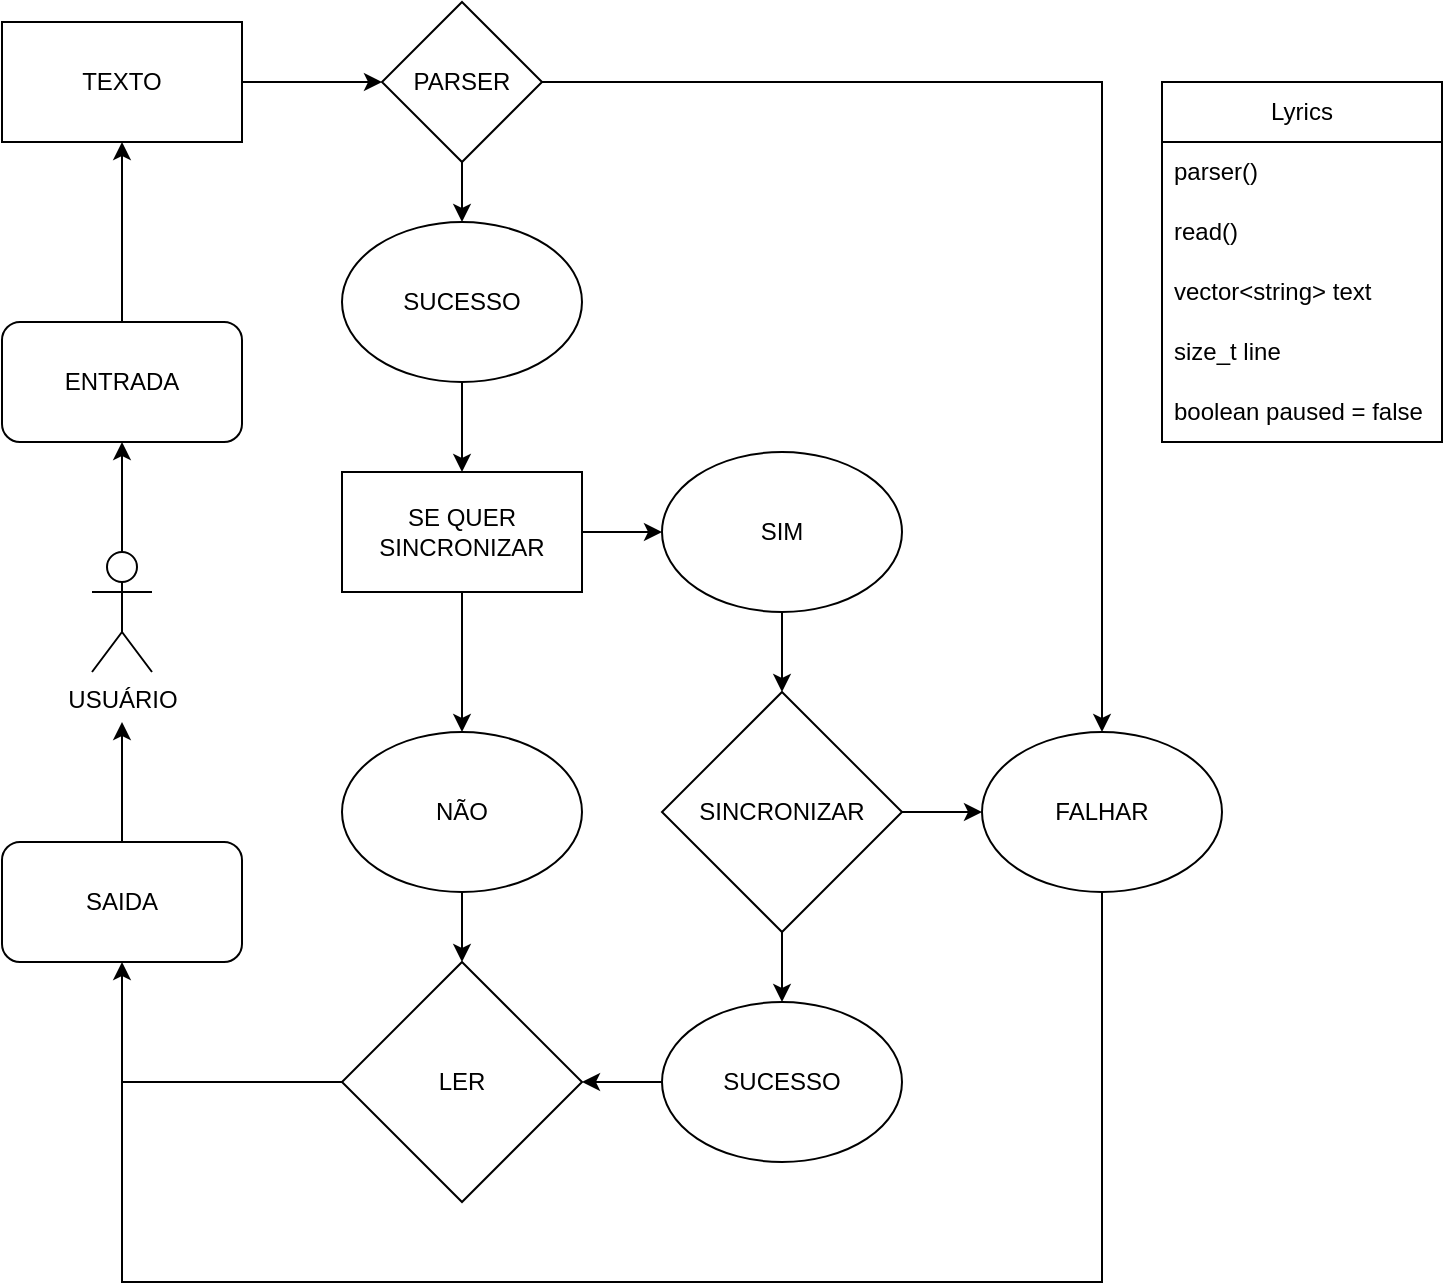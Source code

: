 <mxfile version="21.3.2" type="device">
  <diagram name="Página-1" id="bt1l83rn08jQCXgZRyvb">
    <mxGraphModel dx="688" dy="925" grid="1" gridSize="10" guides="1" tooltips="1" connect="1" arrows="1" fold="1" page="1" pageScale="1" pageWidth="827" pageHeight="1169" math="0" shadow="0">
      <root>
        <mxCell id="0" />
        <mxCell id="1" parent="0" />
        <mxCell id="yTgO9rzYuiP77dP0o1Bp-1" value="TEXTO" style="rounded=0;whiteSpace=wrap;html=1;" parent="1" vertex="1">
          <mxGeometry x="40" y="260" width="120" height="60" as="geometry" />
        </mxCell>
        <mxCell id="yTgO9rzYuiP77dP0o1Bp-2" value="" style="endArrow=classic;html=1;rounded=0;exitX=1;exitY=0.5;exitDx=0;exitDy=0;" parent="1" source="yTgO9rzYuiP77dP0o1Bp-1" target="yTgO9rzYuiP77dP0o1Bp-3" edge="1">
          <mxGeometry width="50" height="50" relative="1" as="geometry">
            <mxPoint x="280" y="430" as="sourcePoint" />
            <mxPoint x="250" y="290" as="targetPoint" />
          </mxGeometry>
        </mxCell>
        <mxCell id="yTgO9rzYuiP77dP0o1Bp-3" value="PARSER" style="rhombus;whiteSpace=wrap;html=1;" parent="1" vertex="1">
          <mxGeometry x="230" y="250" width="80" height="80" as="geometry" />
        </mxCell>
        <mxCell id="yTgO9rzYuiP77dP0o1Bp-20" value="SE QUER SINCRONIZAR" style="rounded=0;whiteSpace=wrap;html=1;" parent="1" vertex="1">
          <mxGeometry x="210" y="485" width="120" height="60" as="geometry" />
        </mxCell>
        <mxCell id="yTgO9rzYuiP77dP0o1Bp-21" value="SIM" style="ellipse;whiteSpace=wrap;html=1;" parent="1" vertex="1">
          <mxGeometry x="370" y="475" width="120" height="80" as="geometry" />
        </mxCell>
        <mxCell id="yTgO9rzYuiP77dP0o1Bp-22" value="" style="endArrow=classic;html=1;rounded=0;exitX=0.5;exitY=1;exitDx=0;exitDy=0;entryX=0.5;entryY=0;entryDx=0;entryDy=0;" parent="1" source="yTgO9rzYuiP77dP0o1Bp-3" target="yTgO9rzYuiP77dP0o1Bp-73" edge="1">
          <mxGeometry width="50" height="50" relative="1" as="geometry">
            <mxPoint x="330" y="470" as="sourcePoint" />
            <mxPoint x="370" y="480" as="targetPoint" />
          </mxGeometry>
        </mxCell>
        <mxCell id="yTgO9rzYuiP77dP0o1Bp-23" value="" style="endArrow=classic;html=1;rounded=0;exitX=0.5;exitY=1;exitDx=0;exitDy=0;entryX=0.5;entryY=0;entryDx=0;entryDy=0;" parent="1" source="yTgO9rzYuiP77dP0o1Bp-21" target="yTgO9rzYuiP77dP0o1Bp-28" edge="1">
          <mxGeometry width="50" height="50" relative="1" as="geometry">
            <mxPoint x="110" y="610" as="sourcePoint" />
            <mxPoint x="430" y="560" as="targetPoint" />
          </mxGeometry>
        </mxCell>
        <mxCell id="yTgO9rzYuiP77dP0o1Bp-28" value="&lt;div&gt;SINCRONIZAR&lt;/div&gt;" style="rhombus;whiteSpace=wrap;html=1;" parent="1" vertex="1">
          <mxGeometry x="370" y="595" width="120" height="120" as="geometry" />
        </mxCell>
        <mxCell id="yTgO9rzYuiP77dP0o1Bp-35" value="USUÁRIO" style="shape=umlActor;verticalLabelPosition=bottom;verticalAlign=top;html=1;outlineConnect=0;" parent="1" vertex="1">
          <mxGeometry x="85" y="525" width="30" height="60" as="geometry" />
        </mxCell>
        <mxCell id="yTgO9rzYuiP77dP0o1Bp-39" value="" style="endArrow=classic;html=1;rounded=0;exitX=0.5;exitY=0;exitDx=0;exitDy=0;exitPerimeter=0;" parent="1" source="yTgO9rzYuiP77dP0o1Bp-35" edge="1">
          <mxGeometry width="50" height="50" relative="1" as="geometry">
            <mxPoint x="70" y="360" as="sourcePoint" />
            <mxPoint x="100" y="470" as="targetPoint" />
          </mxGeometry>
        </mxCell>
        <mxCell id="yTgO9rzYuiP77dP0o1Bp-40" value="NÃO" style="ellipse;whiteSpace=wrap;html=1;" parent="1" vertex="1">
          <mxGeometry x="210" y="615" width="120" height="80" as="geometry" />
        </mxCell>
        <mxCell id="yTgO9rzYuiP77dP0o1Bp-43" value="" style="endArrow=classic;html=1;rounded=0;exitX=0.5;exitY=1;exitDx=0;exitDy=0;entryX=0.5;entryY=0;entryDx=0;entryDy=0;" parent="1" source="yTgO9rzYuiP77dP0o1Bp-20" target="yTgO9rzYuiP77dP0o1Bp-40" edge="1">
          <mxGeometry width="50" height="50" relative="1" as="geometry">
            <mxPoint x="140" y="730" as="sourcePoint" />
            <mxPoint x="190" y="680" as="targetPoint" />
          </mxGeometry>
        </mxCell>
        <mxCell id="yTgO9rzYuiP77dP0o1Bp-45" value="" style="endArrow=classic;html=1;rounded=0;exitX=0.5;exitY=1;exitDx=0;exitDy=0;" parent="1" source="yTgO9rzYuiP77dP0o1Bp-40" edge="1">
          <mxGeometry width="50" height="50" relative="1" as="geometry">
            <mxPoint x="140" y="760" as="sourcePoint" />
            <mxPoint x="270" y="730" as="targetPoint" />
          </mxGeometry>
        </mxCell>
        <mxCell id="yTgO9rzYuiP77dP0o1Bp-46" value="LER" style="rhombus;whiteSpace=wrap;html=1;" parent="1" vertex="1">
          <mxGeometry x="210" y="730" width="120" height="120" as="geometry" />
        </mxCell>
        <mxCell id="yTgO9rzYuiP77dP0o1Bp-47" value="" style="endArrow=classic;html=1;rounded=0;exitX=0.5;exitY=0;exitDx=0;exitDy=0;" parent="1" source="yTgO9rzYuiP77dP0o1Bp-29" edge="1">
          <mxGeometry width="50" height="50" relative="1" as="geometry">
            <mxPoint x="280" y="760" as="sourcePoint" />
            <mxPoint x="100" y="610" as="targetPoint" />
            <Array as="points" />
          </mxGeometry>
        </mxCell>
        <mxCell id="yTgO9rzYuiP77dP0o1Bp-49" value="FALHAR" style="ellipse;whiteSpace=wrap;html=1;" parent="1" vertex="1">
          <mxGeometry x="530" y="615" width="120" height="80" as="geometry" />
        </mxCell>
        <mxCell id="yTgO9rzYuiP77dP0o1Bp-50" value="" style="endArrow=classic;html=1;rounded=0;entryX=0;entryY=0.5;entryDx=0;entryDy=0;exitX=1;exitY=0.5;exitDx=0;exitDy=0;" parent="1" source="yTgO9rzYuiP77dP0o1Bp-28" edge="1">
          <mxGeometry width="50" height="50" relative="1" as="geometry">
            <mxPoint x="160" y="490" as="sourcePoint" />
            <mxPoint x="530" y="655" as="targetPoint" />
          </mxGeometry>
        </mxCell>
        <mxCell id="yTgO9rzYuiP77dP0o1Bp-60" value="SUCESSO" style="ellipse;whiteSpace=wrap;html=1;" parent="1" vertex="1">
          <mxGeometry x="370" y="750" width="120" height="80" as="geometry" />
        </mxCell>
        <mxCell id="yTgO9rzYuiP77dP0o1Bp-61" value="" style="endArrow=classic;html=1;rounded=0;entryX=0.5;entryY=0;entryDx=0;entryDy=0;exitX=0.5;exitY=1;exitDx=0;exitDy=0;" parent="1" source="yTgO9rzYuiP77dP0o1Bp-28" target="yTgO9rzYuiP77dP0o1Bp-60" edge="1">
          <mxGeometry width="50" height="50" relative="1" as="geometry">
            <mxPoint x="160" y="750" as="sourcePoint" />
            <mxPoint x="210" y="700" as="targetPoint" />
          </mxGeometry>
        </mxCell>
        <mxCell id="yTgO9rzYuiP77dP0o1Bp-62" value="" style="endArrow=classic;html=1;rounded=0;exitX=0;exitY=0.5;exitDx=0;exitDy=0;entryX=1;entryY=0.5;entryDx=0;entryDy=0;" parent="1" source="yTgO9rzYuiP77dP0o1Bp-60" target="yTgO9rzYuiP77dP0o1Bp-46" edge="1">
          <mxGeometry width="50" height="50" relative="1" as="geometry">
            <mxPoint x="160" y="750" as="sourcePoint" />
            <mxPoint x="210" y="700" as="targetPoint" />
          </mxGeometry>
        </mxCell>
        <mxCell id="yTgO9rzYuiP77dP0o1Bp-63" value="" style="endArrow=classic;html=1;rounded=0;exitX=0;exitY=0.5;exitDx=0;exitDy=0;entryX=0.5;entryY=1;entryDx=0;entryDy=0;" parent="1" source="yTgO9rzYuiP77dP0o1Bp-46" target="yTgO9rzYuiP77dP0o1Bp-29" edge="1">
          <mxGeometry width="50" height="50" relative="1" as="geometry">
            <mxPoint x="330" y="790" as="sourcePoint" />
            <mxPoint x="100" y="690" as="targetPoint" />
            <Array as="points">
              <mxPoint x="100" y="790" />
            </Array>
          </mxGeometry>
        </mxCell>
        <mxCell id="yTgO9rzYuiP77dP0o1Bp-29" value="SAIDA" style="rounded=1;whiteSpace=wrap;html=1;" parent="1" vertex="1">
          <mxGeometry x="40" y="670" width="120" height="60" as="geometry" />
        </mxCell>
        <mxCell id="yTgO9rzYuiP77dP0o1Bp-67" value="" style="endArrow=none;html=1;rounded=0;exitX=0.5;exitY=1;exitDx=0;exitDy=0;" parent="1" source="yTgO9rzYuiP77dP0o1Bp-49" edge="1">
          <mxGeometry width="50" height="50" relative="1" as="geometry">
            <mxPoint x="710" y="665" as="sourcePoint" />
            <mxPoint x="100" y="790" as="targetPoint" />
            <Array as="points">
              <mxPoint x="590" y="890" />
              <mxPoint x="100" y="890" />
            </Array>
          </mxGeometry>
        </mxCell>
        <mxCell id="yTgO9rzYuiP77dP0o1Bp-69" value="" style="endArrow=classic;html=1;rounded=0;exitX=1;exitY=0.5;exitDx=0;exitDy=0;entryX=0.5;entryY=0;entryDx=0;entryDy=0;" parent="1" source="yTgO9rzYuiP77dP0o1Bp-3" edge="1">
          <mxGeometry width="50" height="50" relative="1" as="geometry">
            <mxPoint x="350" y="560" as="sourcePoint" />
            <mxPoint x="590" y="615" as="targetPoint" />
            <Array as="points">
              <mxPoint x="400" y="290" />
              <mxPoint x="590" y="290" />
            </Array>
          </mxGeometry>
        </mxCell>
        <mxCell id="yTgO9rzYuiP77dP0o1Bp-73" value="SUCESSO" style="ellipse;whiteSpace=wrap;html=1;" parent="1" vertex="1">
          <mxGeometry x="210" y="360" width="120" height="80" as="geometry" />
        </mxCell>
        <mxCell id="yTgO9rzYuiP77dP0o1Bp-74" value="" style="endArrow=classic;html=1;rounded=0;exitX=0.5;exitY=1;exitDx=0;exitDy=0;entryX=0.5;entryY=0;entryDx=0;entryDy=0;" parent="1" source="yTgO9rzYuiP77dP0o1Bp-73" target="yTgO9rzYuiP77dP0o1Bp-20" edge="1">
          <mxGeometry width="50" height="50" relative="1" as="geometry">
            <mxPoint x="350" y="620" as="sourcePoint" />
            <mxPoint x="400" y="570" as="targetPoint" />
          </mxGeometry>
        </mxCell>
        <mxCell id="yTgO9rzYuiP77dP0o1Bp-75" value="" style="endArrow=classic;html=1;rounded=0;exitX=1;exitY=0.5;exitDx=0;exitDy=0;entryX=0;entryY=0.5;entryDx=0;entryDy=0;" parent="1" source="yTgO9rzYuiP77dP0o1Bp-20" target="yTgO9rzYuiP77dP0o1Bp-21" edge="1">
          <mxGeometry width="50" height="50" relative="1" as="geometry">
            <mxPoint x="350" y="620" as="sourcePoint" />
            <mxPoint x="400" y="570" as="targetPoint" />
          </mxGeometry>
        </mxCell>
        <mxCell id="-_blndDKYcvsc6KMFBCQ-1" value="Lyrics" style="swimlane;fontStyle=0;childLayout=stackLayout;horizontal=1;startSize=30;horizontalStack=0;resizeParent=1;resizeParentMax=0;resizeLast=0;collapsible=1;marginBottom=0;whiteSpace=wrap;html=1;" parent="1" vertex="1">
          <mxGeometry x="620" y="290" width="140" height="180" as="geometry" />
        </mxCell>
        <mxCell id="-_blndDKYcvsc6KMFBCQ-3" value="parser()" style="text;strokeColor=none;fillColor=none;align=left;verticalAlign=middle;spacingLeft=4;spacingRight=4;overflow=hidden;points=[[0,0.5],[1,0.5]];portConstraint=eastwest;rotatable=0;whiteSpace=wrap;html=1;" parent="-_blndDKYcvsc6KMFBCQ-1" vertex="1">
          <mxGeometry y="30" width="140" height="30" as="geometry" />
        </mxCell>
        <mxCell id="-_blndDKYcvsc6KMFBCQ-4" value="read()" style="text;strokeColor=none;fillColor=none;align=left;verticalAlign=middle;spacingLeft=4;spacingRight=4;overflow=hidden;points=[[0,0.5],[1,0.5]];portConstraint=eastwest;rotatable=0;whiteSpace=wrap;html=1;" parent="-_blndDKYcvsc6KMFBCQ-1" vertex="1">
          <mxGeometry y="60" width="140" height="30" as="geometry" />
        </mxCell>
        <mxCell id="-_blndDKYcvsc6KMFBCQ-6" value="vector&amp;lt;string&amp;gt; text" style="text;strokeColor=none;fillColor=none;align=left;verticalAlign=middle;spacingLeft=4;spacingRight=4;overflow=hidden;points=[[0,0.5],[1,0.5]];portConstraint=eastwest;rotatable=0;whiteSpace=wrap;html=1;" parent="-_blndDKYcvsc6KMFBCQ-1" vertex="1">
          <mxGeometry y="90" width="140" height="30" as="geometry" />
        </mxCell>
        <mxCell id="-_blndDKYcvsc6KMFBCQ-7" value="size_t line" style="text;strokeColor=none;fillColor=none;align=left;verticalAlign=middle;spacingLeft=4;spacingRight=4;overflow=hidden;points=[[0,0.5],[1,0.5]];portConstraint=eastwest;rotatable=0;whiteSpace=wrap;html=1;" parent="-_blndDKYcvsc6KMFBCQ-1" vertex="1">
          <mxGeometry y="120" width="140" height="30" as="geometry" />
        </mxCell>
        <mxCell id="-_blndDKYcvsc6KMFBCQ-8" value="boolean paused = false" style="text;strokeColor=none;fillColor=none;align=left;verticalAlign=middle;spacingLeft=4;spacingRight=4;overflow=hidden;points=[[0,0.5],[1,0.5]];portConstraint=eastwest;rotatable=0;whiteSpace=wrap;html=1;" parent="-_blndDKYcvsc6KMFBCQ-1" vertex="1">
          <mxGeometry y="150" width="140" height="30" as="geometry" />
        </mxCell>
        <mxCell id="-_blndDKYcvsc6KMFBCQ-9" value="ENTRADA" style="rounded=1;whiteSpace=wrap;html=1;" parent="1" vertex="1">
          <mxGeometry x="40" y="410" width="120" height="60" as="geometry" />
        </mxCell>
        <mxCell id="-_blndDKYcvsc6KMFBCQ-10" value="" style="endArrow=classic;html=1;rounded=0;exitX=0.5;exitY=0;exitDx=0;exitDy=0;entryX=0.5;entryY=1;entryDx=0;entryDy=0;" parent="1" source="-_blndDKYcvsc6KMFBCQ-9" target="yTgO9rzYuiP77dP0o1Bp-1" edge="1">
          <mxGeometry width="50" height="50" relative="1" as="geometry">
            <mxPoint x="110" y="535" as="sourcePoint" />
            <mxPoint x="110" y="400" as="targetPoint" />
          </mxGeometry>
        </mxCell>
      </root>
    </mxGraphModel>
  </diagram>
</mxfile>
